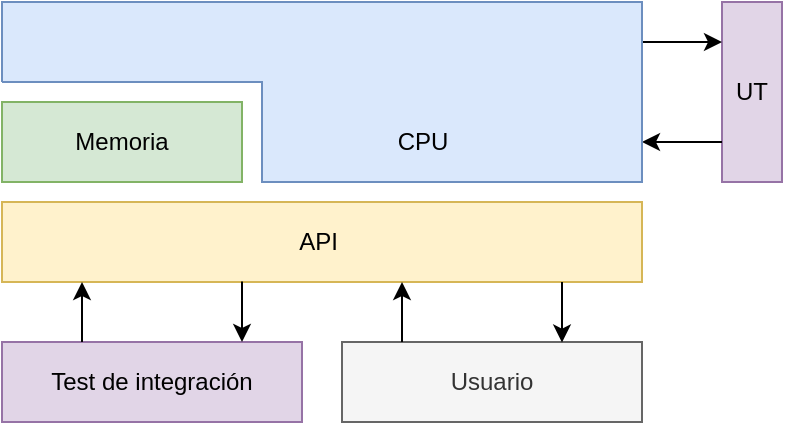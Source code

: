 <mxfile version="24.7.8">
  <diagram name="Page-1" id="Co3o8oqOX2yJL_5iwCOI">
    <mxGraphModel dx="478" dy="282" grid="1" gridSize="10" guides="1" tooltips="1" connect="1" arrows="1" fold="1" page="1" pageScale="1" pageWidth="850" pageHeight="1100" math="0" shadow="0">
      <root>
        <mxCell id="0" />
        <mxCell id="1" parent="0" />
        <mxCell id="4_qHehBFyy_Kha055WyH-2" value="API&amp;nbsp;" style="rounded=0;whiteSpace=wrap;html=1;fillColor=#fff2cc;strokeColor=#d6b656;" parent="1" vertex="1">
          <mxGeometry x="240" y="330" width="320" height="40" as="geometry" />
        </mxCell>
        <mxCell id="4_qHehBFyy_Kha055WyH-3" value="Memoria" style="rounded=0;whiteSpace=wrap;html=1;fillColor=#d5e8d4;strokeColor=#82b366;" parent="1" vertex="1">
          <mxGeometry x="240" y="280" width="120" height="40" as="geometry" />
        </mxCell>
        <mxCell id="D2ehtUDPiSgZ6Gv9JQu_-1" value="Test de integración" style="rounded=0;whiteSpace=wrap;html=1;fillColor=#e1d5e7;strokeColor=#9673a6;" vertex="1" parent="1">
          <mxGeometry x="240" y="400" width="150" height="40" as="geometry" />
        </mxCell>
        <mxCell id="D2ehtUDPiSgZ6Gv9JQu_-2" value="Usuario" style="rounded=0;whiteSpace=wrap;html=1;fillColor=#f5f5f5;fontColor=#333333;strokeColor=#666666;" vertex="1" parent="1">
          <mxGeometry x="410" y="400" width="150" height="40" as="geometry" />
        </mxCell>
        <mxCell id="D2ehtUDPiSgZ6Gv9JQu_-5" value="UT" style="rounded=0;whiteSpace=wrap;html=1;fillColor=#e1d5e7;strokeColor=#9673a6;" vertex="1" parent="1">
          <mxGeometry x="600" y="230" width="30" height="90" as="geometry" />
        </mxCell>
        <mxCell id="D2ehtUDPiSgZ6Gv9JQu_-6" value="" style="endArrow=classic;html=1;rounded=0;" edge="1" parent="1">
          <mxGeometry width="50" height="50" relative="1" as="geometry">
            <mxPoint x="280" y="400" as="sourcePoint" />
            <mxPoint x="280" y="370" as="targetPoint" />
          </mxGeometry>
        </mxCell>
        <mxCell id="D2ehtUDPiSgZ6Gv9JQu_-7" value="" style="endArrow=classic;html=1;rounded=0;" edge="1" parent="1">
          <mxGeometry width="50" height="50" relative="1" as="geometry">
            <mxPoint x="440" y="400" as="sourcePoint" />
            <mxPoint x="440" y="370" as="targetPoint" />
          </mxGeometry>
        </mxCell>
        <mxCell id="D2ehtUDPiSgZ6Gv9JQu_-8" value="" style="endArrow=classic;html=1;rounded=0;" edge="1" parent="1">
          <mxGeometry width="50" height="50" relative="1" as="geometry">
            <mxPoint x="360" y="369.73" as="sourcePoint" />
            <mxPoint x="360" y="400" as="targetPoint" />
          </mxGeometry>
        </mxCell>
        <mxCell id="D2ehtUDPiSgZ6Gv9JQu_-9" value="" style="endArrow=classic;html=1;rounded=0;" edge="1" parent="1">
          <mxGeometry width="50" height="50" relative="1" as="geometry">
            <mxPoint x="520" y="370.0" as="sourcePoint" />
            <mxPoint x="520" y="400.27" as="targetPoint" />
          </mxGeometry>
        </mxCell>
        <mxCell id="D2ehtUDPiSgZ6Gv9JQu_-10" value="" style="endArrow=classic;html=1;rounded=0;" edge="1" parent="1">
          <mxGeometry width="50" height="50" relative="1" as="geometry">
            <mxPoint x="560" y="250" as="sourcePoint" />
            <mxPoint x="600" y="250" as="targetPoint" />
          </mxGeometry>
        </mxCell>
        <mxCell id="D2ehtUDPiSgZ6Gv9JQu_-11" value="" style="endArrow=classic;html=1;rounded=0;" edge="1" parent="1">
          <mxGeometry width="50" height="50" relative="1" as="geometry">
            <mxPoint x="600" y="300" as="sourcePoint" />
            <mxPoint x="560" y="300" as="targetPoint" />
          </mxGeometry>
        </mxCell>
        <mxCell id="D2ehtUDPiSgZ6Gv9JQu_-12" value="" style="rounded=0;whiteSpace=wrap;html=1;strokeColor=none;fillColor=#dae8fc;" vertex="1" parent="1">
          <mxGeometry x="240" y="230" width="130" height="40" as="geometry" />
        </mxCell>
        <mxCell id="D2ehtUDPiSgZ6Gv9JQu_-13" value="" style="rounded=0;whiteSpace=wrap;html=1;strokeColor=none;fillColor=#dae8fc;" vertex="1" parent="1">
          <mxGeometry x="370" y="230" width="190" height="90" as="geometry" />
        </mxCell>
        <mxCell id="4_qHehBFyy_Kha055WyH-5" value="CPU" style="text;html=1;align=center;verticalAlign=middle;resizable=0;points=[];autosize=1;strokeColor=none;fillColor=none;" parent="1" vertex="1">
          <mxGeometry x="425" y="285" width="50" height="30" as="geometry" />
        </mxCell>
        <mxCell id="4_qHehBFyy_Kha055WyH-4" value="" style="endArrow=none;html=1;rounded=0;fillColor=#dae8fc;strokeColor=#6c8ebf;strokeWidth=1;" parent="1" edge="1">
          <mxGeometry width="50" height="50" relative="1" as="geometry">
            <mxPoint x="240" y="270" as="sourcePoint" />
            <mxPoint x="240" y="270" as="targetPoint" />
            <Array as="points">
              <mxPoint x="240" y="230" />
              <mxPoint x="560" y="230" />
              <mxPoint x="560" y="320" />
              <mxPoint x="370" y="320" />
              <mxPoint x="370" y="270" />
            </Array>
          </mxGeometry>
        </mxCell>
      </root>
    </mxGraphModel>
  </diagram>
</mxfile>
